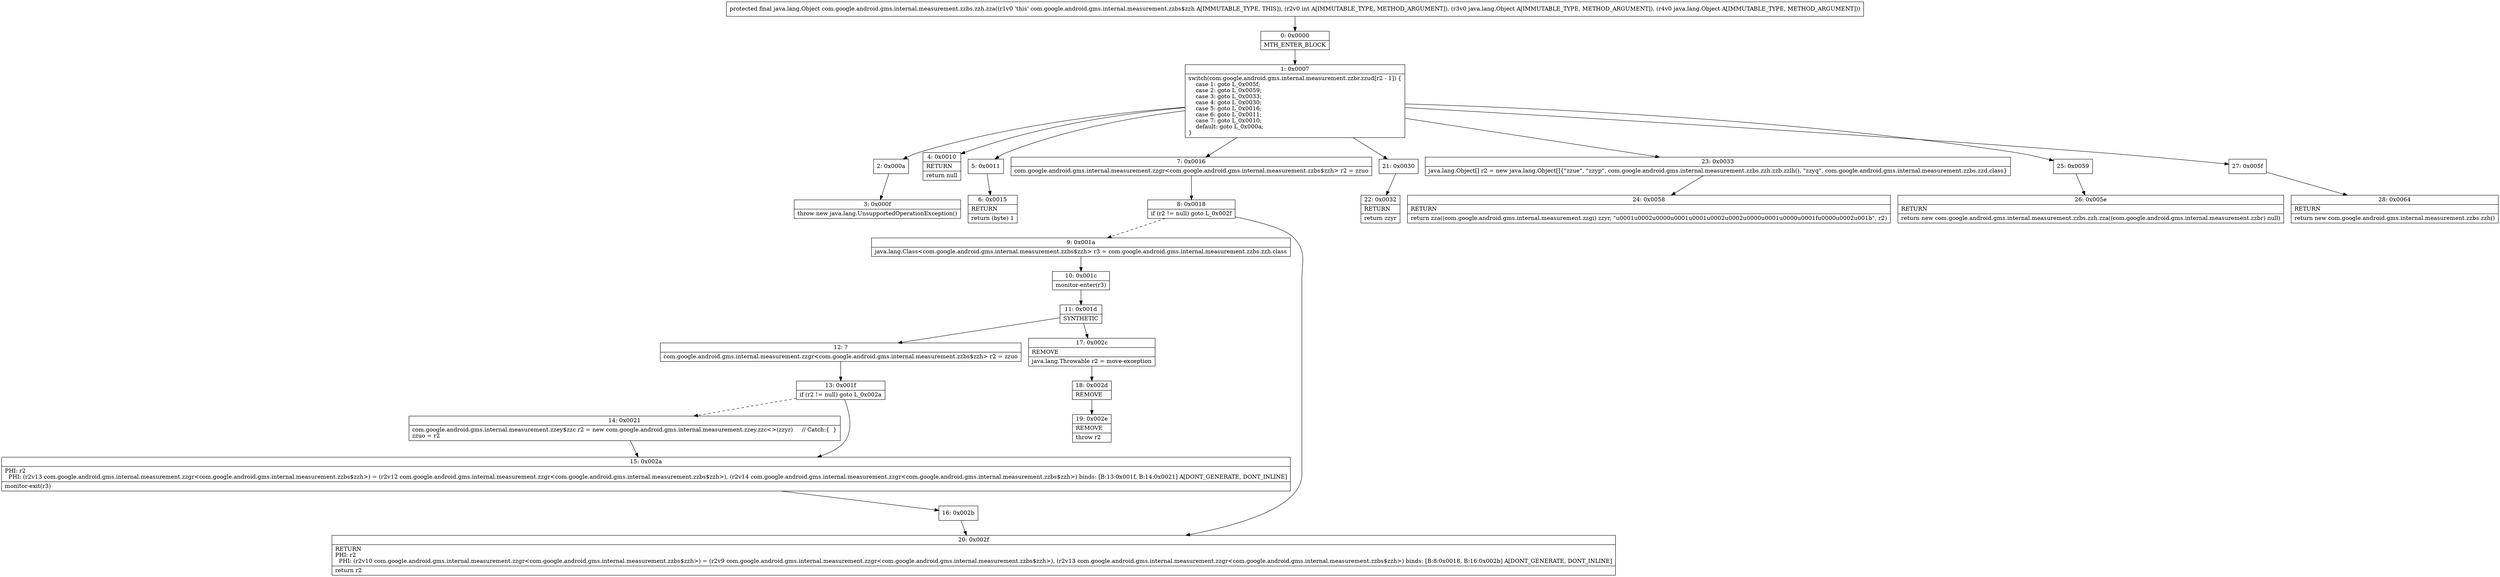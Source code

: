 digraph "CFG forcom.google.android.gms.internal.measurement.zzbs.zzh.zza(ILjava\/lang\/Object;Ljava\/lang\/Object;)Ljava\/lang\/Object;" {
Node_0 [shape=record,label="{0\:\ 0x0000|MTH_ENTER_BLOCK\l}"];
Node_1 [shape=record,label="{1\:\ 0x0007|switch(com.google.android.gms.internal.measurement.zzbr.zzud[r2 \- 1]) \{\l    case 1: goto L_0x005f;\l    case 2: goto L_0x0059;\l    case 3: goto L_0x0033;\l    case 4: goto L_0x0030;\l    case 5: goto L_0x0016;\l    case 6: goto L_0x0011;\l    case 7: goto L_0x0010;\l    default: goto L_0x000a;\l\}\l}"];
Node_2 [shape=record,label="{2\:\ 0x000a}"];
Node_3 [shape=record,label="{3\:\ 0x000f|throw new java.lang.UnsupportedOperationException()\l}"];
Node_4 [shape=record,label="{4\:\ 0x0010|RETURN\l|return null\l}"];
Node_5 [shape=record,label="{5\:\ 0x0011}"];
Node_6 [shape=record,label="{6\:\ 0x0015|RETURN\l|return (byte) 1\l}"];
Node_7 [shape=record,label="{7\:\ 0x0016|com.google.android.gms.internal.measurement.zzgr\<com.google.android.gms.internal.measurement.zzbs$zzh\> r2 = zzuo\l}"];
Node_8 [shape=record,label="{8\:\ 0x0018|if (r2 != null) goto L_0x002f\l}"];
Node_9 [shape=record,label="{9\:\ 0x001a|java.lang.Class\<com.google.android.gms.internal.measurement.zzbs$zzh\> r3 = com.google.android.gms.internal.measurement.zzbs.zzh.class\l}"];
Node_10 [shape=record,label="{10\:\ 0x001c|monitor\-enter(r3)\l}"];
Node_11 [shape=record,label="{11\:\ 0x001d|SYNTHETIC\l}"];
Node_12 [shape=record,label="{12\:\ ?|com.google.android.gms.internal.measurement.zzgr\<com.google.android.gms.internal.measurement.zzbs$zzh\> r2 = zzuo\l}"];
Node_13 [shape=record,label="{13\:\ 0x001f|if (r2 != null) goto L_0x002a\l}"];
Node_14 [shape=record,label="{14\:\ 0x0021|com.google.android.gms.internal.measurement.zzey$zzc r2 = new com.google.android.gms.internal.measurement.zzey.zzc\<\>(zzyr)     \/\/ Catch:\{  \}\lzzuo = r2\l}"];
Node_15 [shape=record,label="{15\:\ 0x002a|PHI: r2 \l  PHI: (r2v13 com.google.android.gms.internal.measurement.zzgr\<com.google.android.gms.internal.measurement.zzbs$zzh\>) = (r2v12 com.google.android.gms.internal.measurement.zzgr\<com.google.android.gms.internal.measurement.zzbs$zzh\>), (r2v14 com.google.android.gms.internal.measurement.zzgr\<com.google.android.gms.internal.measurement.zzbs$zzh\>) binds: [B:13:0x001f, B:14:0x0021] A[DONT_GENERATE, DONT_INLINE]\l|monitor\-exit(r3)\l}"];
Node_16 [shape=record,label="{16\:\ 0x002b}"];
Node_17 [shape=record,label="{17\:\ 0x002c|REMOVE\l|java.lang.Throwable r2 = move\-exception\l}"];
Node_18 [shape=record,label="{18\:\ 0x002d|REMOVE\l}"];
Node_19 [shape=record,label="{19\:\ 0x002e|REMOVE\l|throw r2\l}"];
Node_20 [shape=record,label="{20\:\ 0x002f|RETURN\lPHI: r2 \l  PHI: (r2v10 com.google.android.gms.internal.measurement.zzgr\<com.google.android.gms.internal.measurement.zzbs$zzh\>) = (r2v9 com.google.android.gms.internal.measurement.zzgr\<com.google.android.gms.internal.measurement.zzbs$zzh\>), (r2v13 com.google.android.gms.internal.measurement.zzgr\<com.google.android.gms.internal.measurement.zzbs$zzh\>) binds: [B:8:0x0018, B:16:0x002b] A[DONT_GENERATE, DONT_INLINE]\l|return r2\l}"];
Node_21 [shape=record,label="{21\:\ 0x0030}"];
Node_22 [shape=record,label="{22\:\ 0x0032|RETURN\l|return zzyr\l}"];
Node_23 [shape=record,label="{23\:\ 0x0033|java.lang.Object[] r2 = new java.lang.Object[]\{\"zzue\", \"zzyp\", com.google.android.gms.internal.measurement.zzbs.zzh.zzb.zzlh(), \"zzyq\", com.google.android.gms.internal.measurement.zzbs.zzd.class\}\l}"];
Node_24 [shape=record,label="{24\:\ 0x0058|RETURN\l|return zza((com.google.android.gms.internal.measurement.zzgi) zzyr, \"u0001u0002u0000u0001u0001u0002u0002u0000u0001u0000u0001fu0000u0002u001b\", r2)\l}"];
Node_25 [shape=record,label="{25\:\ 0x0059}"];
Node_26 [shape=record,label="{26\:\ 0x005e|RETURN\l|return new com.google.android.gms.internal.measurement.zzbs.zzh.zza((com.google.android.gms.internal.measurement.zzbr) null)\l}"];
Node_27 [shape=record,label="{27\:\ 0x005f}"];
Node_28 [shape=record,label="{28\:\ 0x0064|RETURN\l|return new com.google.android.gms.internal.measurement.zzbs.zzh()\l}"];
MethodNode[shape=record,label="{protected final java.lang.Object com.google.android.gms.internal.measurement.zzbs.zzh.zza((r1v0 'this' com.google.android.gms.internal.measurement.zzbs$zzh A[IMMUTABLE_TYPE, THIS]), (r2v0 int A[IMMUTABLE_TYPE, METHOD_ARGUMENT]), (r3v0 java.lang.Object A[IMMUTABLE_TYPE, METHOD_ARGUMENT]), (r4v0 java.lang.Object A[IMMUTABLE_TYPE, METHOD_ARGUMENT])) }"];
MethodNode -> Node_0;
Node_0 -> Node_1;
Node_1 -> Node_2;
Node_1 -> Node_4;
Node_1 -> Node_5;
Node_1 -> Node_7;
Node_1 -> Node_21;
Node_1 -> Node_23;
Node_1 -> Node_25;
Node_1 -> Node_27;
Node_2 -> Node_3;
Node_5 -> Node_6;
Node_7 -> Node_8;
Node_8 -> Node_9[style=dashed];
Node_8 -> Node_20;
Node_9 -> Node_10;
Node_10 -> Node_11;
Node_11 -> Node_12;
Node_11 -> Node_17;
Node_12 -> Node_13;
Node_13 -> Node_14[style=dashed];
Node_13 -> Node_15;
Node_14 -> Node_15;
Node_15 -> Node_16;
Node_16 -> Node_20;
Node_17 -> Node_18;
Node_18 -> Node_19;
Node_21 -> Node_22;
Node_23 -> Node_24;
Node_25 -> Node_26;
Node_27 -> Node_28;
}

